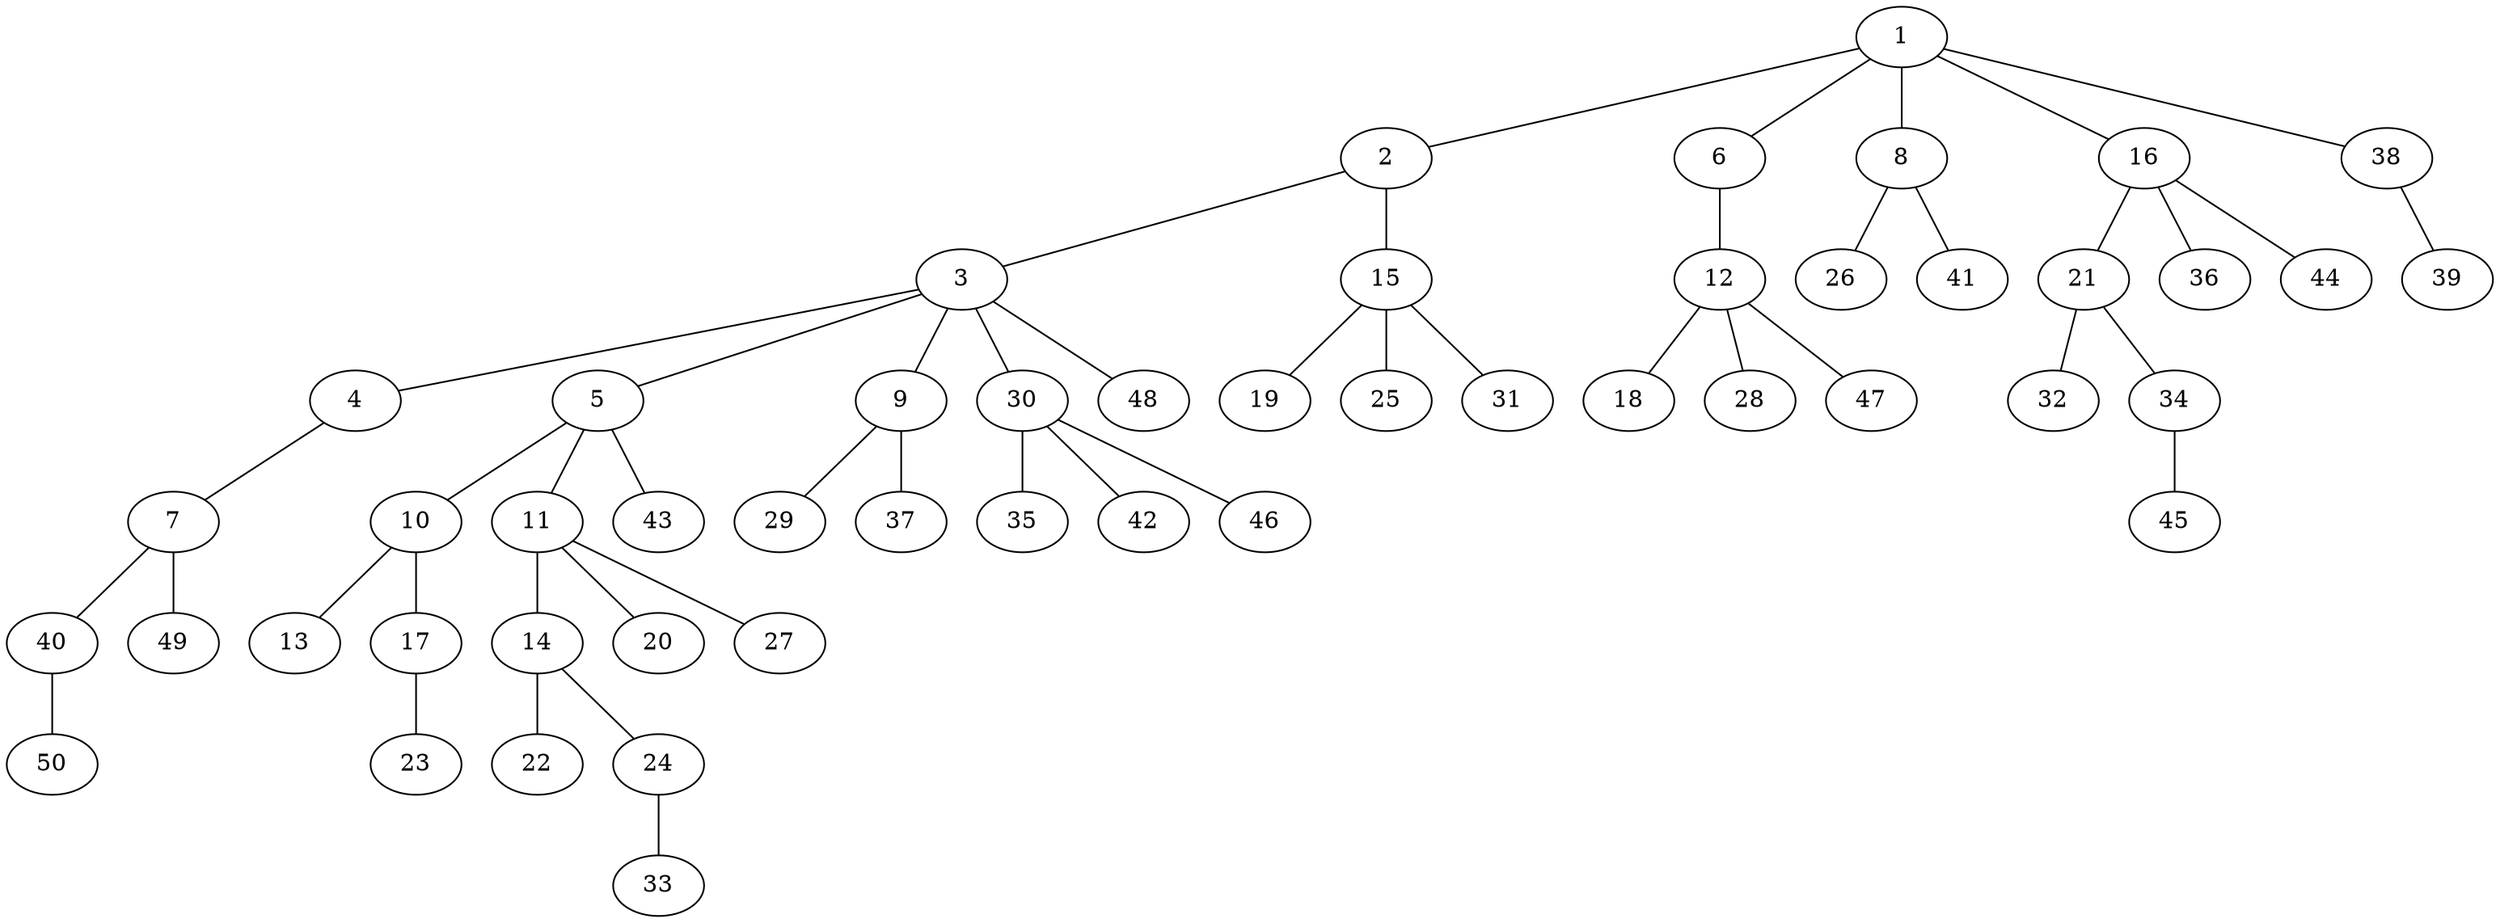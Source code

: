 graph graphname {1--2
1--6
1--8
1--16
1--38
2--3
2--15
3--4
3--5
3--9
3--30
3--48
4--7
5--10
5--11
5--43
6--12
7--40
7--49
8--26
8--41
9--29
9--37
10--13
10--17
11--14
11--20
11--27
12--18
12--28
12--47
14--22
14--24
15--19
15--25
15--31
16--21
16--36
16--44
17--23
21--32
21--34
24--33
30--35
30--42
30--46
34--45
38--39
40--50
}